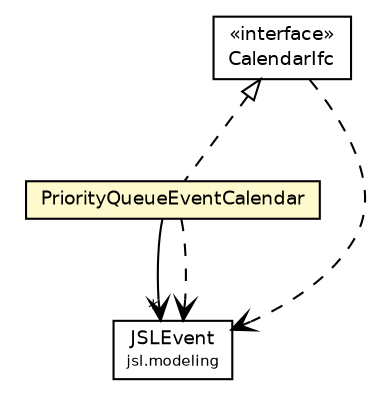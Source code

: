 #!/usr/local/bin/dot
#
# Class diagram 
# Generated by UMLGraph version 5.4 (http://www.umlgraph.org/)
#

digraph G {
	edge [fontname="Helvetica",fontsize=10,labelfontname="Helvetica",labelfontsize=10];
	node [fontname="Helvetica",fontsize=10,shape=plaintext];
	nodesep=0.25;
	ranksep=0.5;
	// jsl.calendar.PriorityQueueEventCalendar
	c149674 [label=<<table title="jsl.calendar.PriorityQueueEventCalendar" border="0" cellborder="1" cellspacing="0" cellpadding="2" port="p" bgcolor="lemonChiffon" href="./PriorityQueueEventCalendar.html">
		<tr><td><table border="0" cellspacing="0" cellpadding="1">
<tr><td align="center" balign="center"> PriorityQueueEventCalendar </td></tr>
		</table></td></tr>
		</table>>, URL="./PriorityQueueEventCalendar.html", fontname="Helvetica", fontcolor="black", fontsize=9.0];
	// jsl.calendar.CalendarIfc
	c149676 [label=<<table title="jsl.calendar.CalendarIfc" border="0" cellborder="1" cellspacing="0" cellpadding="2" port="p" href="./CalendarIfc.html">
		<tr><td><table border="0" cellspacing="0" cellpadding="1">
<tr><td align="center" balign="center"> &#171;interface&#187; </td></tr>
<tr><td align="center" balign="center"> CalendarIfc </td></tr>
		</table></td></tr>
		</table>>, URL="./CalendarIfc.html", fontname="Helvetica", fontcolor="black", fontsize=9.0];
	// jsl.modeling.JSLEvent
	c149697 [label=<<table title="jsl.modeling.JSLEvent" border="0" cellborder="1" cellspacing="0" cellpadding="2" port="p" href="../modeling/JSLEvent.html">
		<tr><td><table border="0" cellspacing="0" cellpadding="1">
<tr><td align="center" balign="center"> JSLEvent </td></tr>
<tr><td align="center" balign="center"><font point-size="7.0"> jsl.modeling </font></td></tr>
		</table></td></tr>
		</table>>, URL="../modeling/JSLEvent.html", fontname="Helvetica", fontcolor="black", fontsize=9.0];
	//jsl.calendar.PriorityQueueEventCalendar implements jsl.calendar.CalendarIfc
	c149676:p -> c149674:p [dir=back,arrowtail=empty,style=dashed];
	// jsl.calendar.PriorityQueueEventCalendar NAVASSOC jsl.modeling.JSLEvent
	c149674:p -> c149697:p [taillabel="", label="", headlabel="*", fontname="Helvetica", fontcolor="black", fontsize=10.0, color="black", arrowhead=open];
	// jsl.calendar.PriorityQueueEventCalendar DEPEND jsl.modeling.JSLEvent
	c149674:p -> c149697:p [taillabel="", label="", headlabel="", fontname="Helvetica", fontcolor="black", fontsize=10.0, color="black", arrowhead=open, style=dashed];
	// jsl.calendar.CalendarIfc DEPEND jsl.modeling.JSLEvent
	c149676:p -> c149697:p [taillabel="", label="", headlabel="", fontname="Helvetica", fontcolor="black", fontsize=10.0, color="black", arrowhead=open, style=dashed];
}


